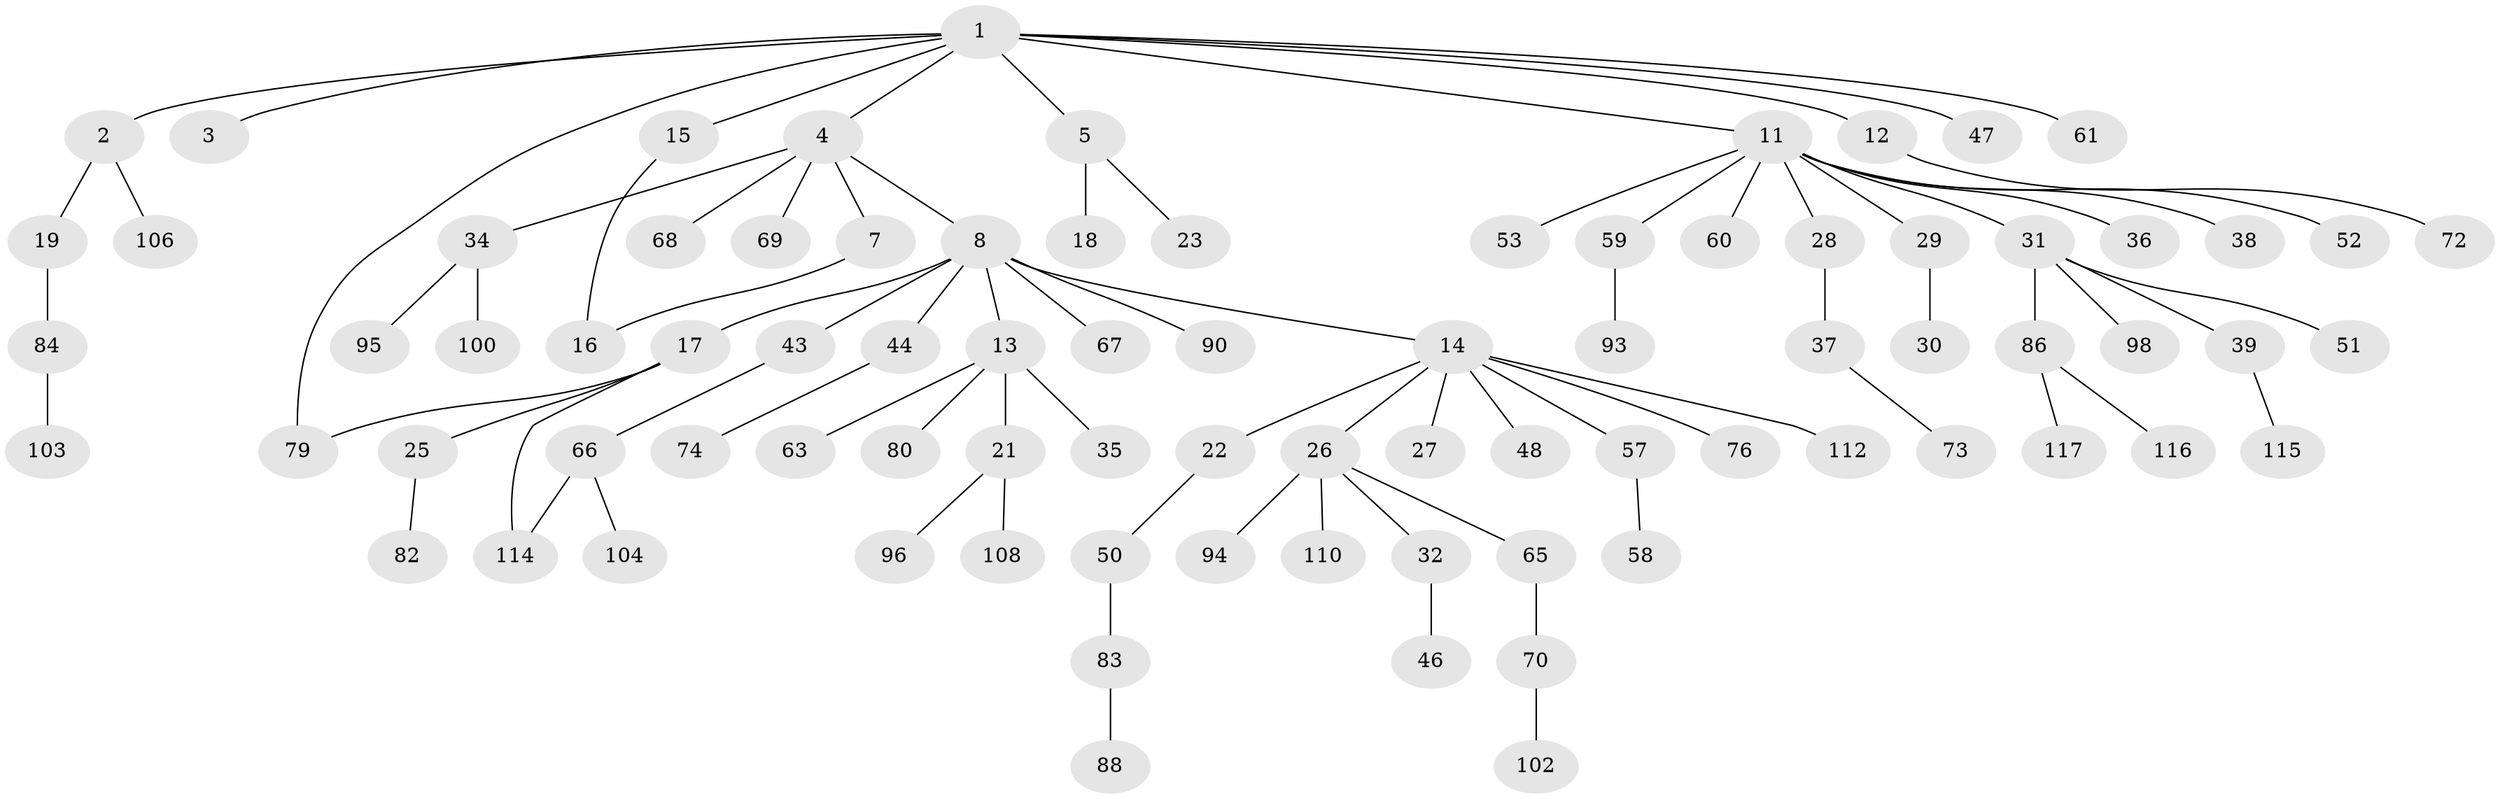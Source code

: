 // Generated by graph-tools (version 1.1) at 2025/23/03/03/25 07:23:31]
// undirected, 83 vertices, 85 edges
graph export_dot {
graph [start="1"]
  node [color=gray90,style=filled];
  1 [super="+45"];
  2 [super="+10"];
  3 [super="+9"];
  4 [super="+24"];
  5 [super="+6"];
  7 [super="+33"];
  8 [super="+64"];
  11 [super="+87"];
  12;
  13 [super="+77"];
  14 [super="+20"];
  15;
  16;
  17 [super="+111"];
  18 [super="+71"];
  19 [super="+81"];
  21 [super="+85"];
  22;
  23 [super="+42"];
  25 [super="+75"];
  26 [super="+49"];
  27 [super="+92"];
  28;
  29 [super="+109"];
  30;
  31 [super="+78"];
  32 [super="+40"];
  34 [super="+41"];
  35;
  36;
  37 [super="+56"];
  38;
  39;
  43 [super="+54"];
  44 [super="+55"];
  46;
  47;
  48;
  50;
  51;
  52;
  53;
  57;
  58 [super="+97"];
  59 [super="+62"];
  60;
  61;
  63;
  65 [super="+89"];
  66 [super="+91"];
  67;
  68;
  69;
  70;
  72 [super="+105"];
  73;
  74 [super="+118"];
  76;
  79;
  80;
  82;
  83 [super="+107"];
  84;
  86 [super="+101"];
  88 [super="+99"];
  90 [super="+119"];
  93;
  94;
  95;
  96 [super="+113"];
  98;
  100;
  102;
  103;
  104;
  106;
  108;
  110;
  112;
  114;
  115;
  116;
  117;
  1 -- 2;
  1 -- 3;
  1 -- 4;
  1 -- 5;
  1 -- 11;
  1 -- 12;
  1 -- 15;
  1 -- 79;
  1 -- 61;
  1 -- 47;
  2 -- 19;
  2 -- 106;
  4 -- 7;
  4 -- 8;
  4 -- 34;
  4 -- 69;
  4 -- 68;
  5 -- 18;
  5 -- 23;
  7 -- 16;
  8 -- 13;
  8 -- 14;
  8 -- 17;
  8 -- 43;
  8 -- 44;
  8 -- 67;
  8 -- 90;
  11 -- 28;
  11 -- 29;
  11 -- 31;
  11 -- 36;
  11 -- 38;
  11 -- 52;
  11 -- 53;
  11 -- 59;
  11 -- 60;
  12 -- 72;
  13 -- 21;
  13 -- 35;
  13 -- 63;
  13 -- 80;
  14 -- 27;
  14 -- 48;
  14 -- 76;
  14 -- 112;
  14 -- 22;
  14 -- 57;
  14 -- 26;
  15 -- 16;
  17 -- 25;
  17 -- 114;
  17 -- 79;
  19 -- 84;
  21 -- 96;
  21 -- 108;
  22 -- 50;
  25 -- 82;
  26 -- 32;
  26 -- 65;
  26 -- 110;
  26 -- 94;
  28 -- 37;
  29 -- 30;
  31 -- 39;
  31 -- 51;
  31 -- 98;
  31 -- 86;
  32 -- 46;
  34 -- 95;
  34 -- 100;
  37 -- 73;
  39 -- 115;
  43 -- 66;
  44 -- 74;
  50 -- 83;
  57 -- 58;
  59 -- 93;
  65 -- 70;
  66 -- 104;
  66 -- 114;
  70 -- 102;
  83 -- 88;
  84 -- 103;
  86 -- 116;
  86 -- 117;
}
